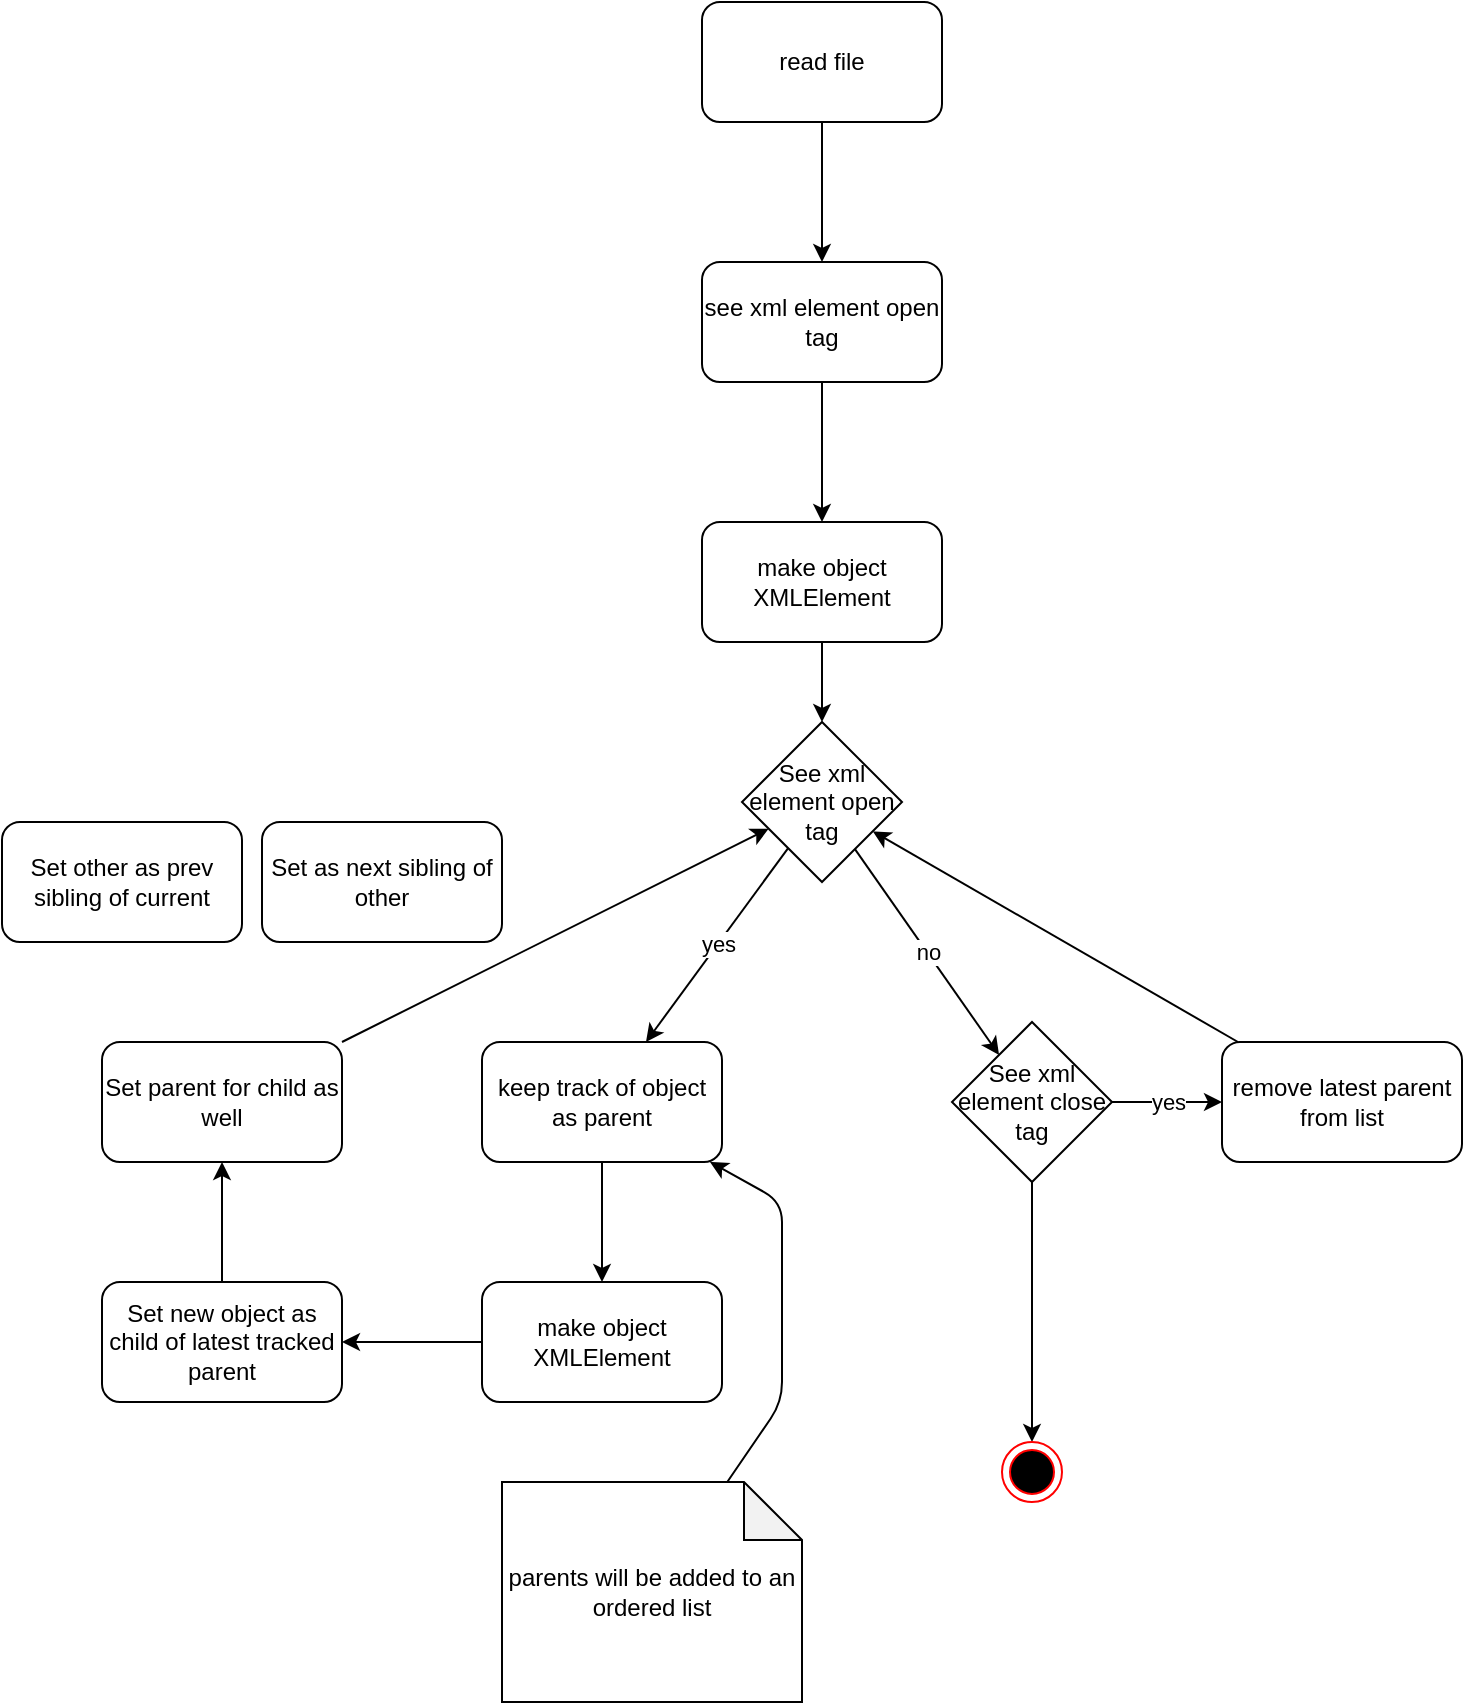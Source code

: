 <mxfile>
    <diagram id="XF5h1cMj-qbJH50a38Ld" name="Page-1">
        <mxGraphModel dx="1695" dy="607" grid="1" gridSize="10" guides="1" tooltips="1" connect="1" arrows="1" fold="1" page="1" pageScale="1" pageWidth="850" pageHeight="1100" math="0" shadow="0">
            <root>
                <mxCell id="0"/>
                <mxCell id="1" parent="0"/>
                <mxCell id="9" value="" style="edgeStyle=none;html=1;" parent="1" source="7" target="8" edge="1">
                    <mxGeometry relative="1" as="geometry"/>
                </mxCell>
                <mxCell id="7" value="read file" style="rounded=1;whiteSpace=wrap;html=1;" parent="1" vertex="1">
                    <mxGeometry x="300" y="10" width="120" height="60" as="geometry"/>
                </mxCell>
                <mxCell id="11" value="" style="edgeStyle=none;html=1;" parent="1" source="8" target="10" edge="1">
                    <mxGeometry relative="1" as="geometry"/>
                </mxCell>
                <mxCell id="8" value="see xml element open tag" style="whiteSpace=wrap;html=1;rounded=1;" parent="1" vertex="1">
                    <mxGeometry x="300" y="140" width="120" height="60" as="geometry"/>
                </mxCell>
                <mxCell id="13" value="" style="edgeStyle=none;html=1;startArrow=none;" parent="1" source="19" target="12" edge="1">
                    <mxGeometry relative="1" as="geometry"/>
                </mxCell>
                <mxCell id="21" style="edgeStyle=none;html=1;startArrow=none;" parent="1" source="10" target="12" edge="1">
                    <mxGeometry relative="1" as="geometry">
                        <mxPoint x="360" y="440" as="sourcePoint"/>
                    </mxGeometry>
                </mxCell>
                <mxCell id="10" value="make object XMLElement" style="whiteSpace=wrap;html=1;rounded=1;" parent="1" vertex="1">
                    <mxGeometry x="300" y="270" width="120" height="60" as="geometry"/>
                </mxCell>
                <mxCell id="36" value="yes" style="edgeStyle=none;html=1;" parent="1" source="12" target="34" edge="1">
                    <mxGeometry relative="1" as="geometry"/>
                </mxCell>
                <mxCell id="46" value="no" style="edgeStyle=none;html=1;" parent="1" source="12" target="44" edge="1">
                    <mxGeometry relative="1" as="geometry"/>
                </mxCell>
                <mxCell id="12" value="See xml element open tag" style="rhombus;whiteSpace=wrap;html=1;rounded=1;arcSize=0;" parent="1" vertex="1">
                    <mxGeometry x="320" y="370" width="80" height="80" as="geometry"/>
                </mxCell>
                <mxCell id="47" style="edgeStyle=none;html=1;" parent="1" source="14" target="12" edge="1">
                    <mxGeometry relative="1" as="geometry"/>
                </mxCell>
                <mxCell id="14" value="remove latest parent from list" style="whiteSpace=wrap;html=1;rounded=1;" parent="1" vertex="1">
                    <mxGeometry x="560" y="530" width="120" height="60" as="geometry"/>
                </mxCell>
                <mxCell id="31" style="edgeStyle=none;html=1;" parent="1" source="17" target="25" edge="1">
                    <mxGeometry relative="1" as="geometry"/>
                </mxCell>
                <mxCell id="17" value="make object XMLElement" style="whiteSpace=wrap;html=1;rounded=1;" parent="1" vertex="1">
                    <mxGeometry x="190" y="650" width="120" height="60" as="geometry"/>
                </mxCell>
                <mxCell id="19" value="Set parent for child as well" style="whiteSpace=wrap;html=1;rounded=1;" parent="1" vertex="1">
                    <mxGeometry y="530" width="120" height="60" as="geometry"/>
                </mxCell>
                <mxCell id="30" style="edgeStyle=none;html=1;" parent="1" source="25" target="19" edge="1">
                    <mxGeometry relative="1" as="geometry"/>
                </mxCell>
                <mxCell id="25" value="Set new object as child of latest tracked parent" style="whiteSpace=wrap;html=1;rounded=1;" parent="1" vertex="1">
                    <mxGeometry y="650" width="120" height="60" as="geometry"/>
                </mxCell>
                <mxCell id="38" style="edgeStyle=none;html=1;" parent="1" source="26" target="34" edge="1">
                    <mxGeometry relative="1" as="geometry">
                        <Array as="points">
                            <mxPoint x="340" y="710"/>
                            <mxPoint x="340" y="610"/>
                        </Array>
                    </mxGeometry>
                </mxCell>
                <mxCell id="26" value="parents will be added to an ordered list" style="shape=note;whiteSpace=wrap;html=1;backgroundOutline=1;darkOpacity=0.05;size=29;" parent="1" vertex="1">
                    <mxGeometry x="200" y="750" width="150" height="110" as="geometry"/>
                </mxCell>
                <mxCell id="37" style="edgeStyle=none;html=1;" parent="1" source="34" target="17" edge="1">
                    <mxGeometry relative="1" as="geometry"/>
                </mxCell>
                <mxCell id="34" value="keep track of object as parent" style="whiteSpace=wrap;html=1;rounded=1;" parent="1" vertex="1">
                    <mxGeometry x="190" y="530" width="120" height="60" as="geometry"/>
                </mxCell>
                <mxCell id="40" value="Set as next sibling of other" style="whiteSpace=wrap;html=1;rounded=1;" parent="1" vertex="1">
                    <mxGeometry x="80" y="420" width="120" height="60" as="geometry"/>
                </mxCell>
                <mxCell id="43" value="Set other as prev sibling of current" style="whiteSpace=wrap;html=1;rounded=1;" parent="1" vertex="1">
                    <mxGeometry x="-50" y="420" width="120" height="60" as="geometry"/>
                </mxCell>
                <mxCell id="48" value="yes" style="edgeStyle=none;html=1;" parent="1" source="44" target="14" edge="1">
                    <mxGeometry relative="1" as="geometry"/>
                </mxCell>
                <mxCell id="49" style="edgeStyle=none;html=1;" parent="1" source="44" target="50" edge="1">
                    <mxGeometry relative="1" as="geometry">
                        <mxPoint x="465" y="700" as="targetPoint"/>
                    </mxGeometry>
                </mxCell>
                <mxCell id="44" value="See xml element close tag" style="rhombus;whiteSpace=wrap;html=1;rounded=1;arcSize=0;" parent="1" vertex="1">
                    <mxGeometry x="425" y="520" width="80" height="80" as="geometry"/>
                </mxCell>
                <mxCell id="50" value="" style="ellipse;html=1;shape=endState;fillColor=#000000;strokeColor=#ff0000;" parent="1" vertex="1">
                    <mxGeometry x="450" y="730" width="30" height="30" as="geometry"/>
                </mxCell>
            </root>
        </mxGraphModel>
    </diagram>
</mxfile>